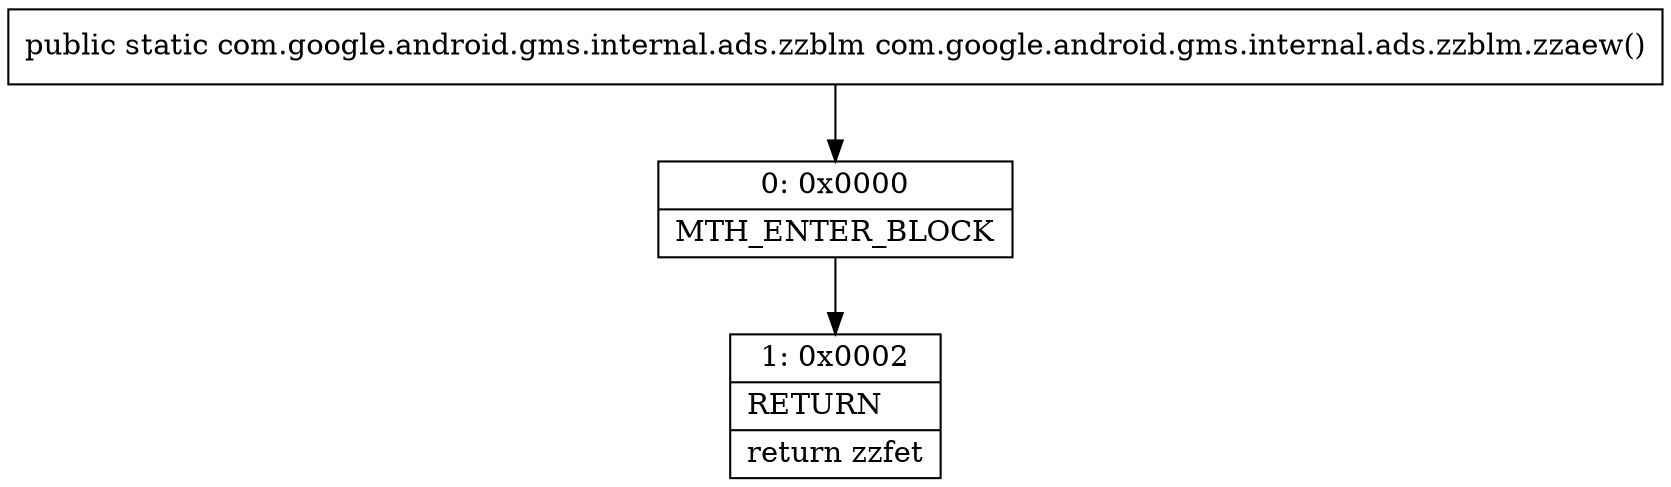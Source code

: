 digraph "CFG forcom.google.android.gms.internal.ads.zzblm.zzaew()Lcom\/google\/android\/gms\/internal\/ads\/zzblm;" {
Node_0 [shape=record,label="{0\:\ 0x0000|MTH_ENTER_BLOCK\l}"];
Node_1 [shape=record,label="{1\:\ 0x0002|RETURN\l|return zzfet\l}"];
MethodNode[shape=record,label="{public static com.google.android.gms.internal.ads.zzblm com.google.android.gms.internal.ads.zzblm.zzaew() }"];
MethodNode -> Node_0;
Node_0 -> Node_1;
}

